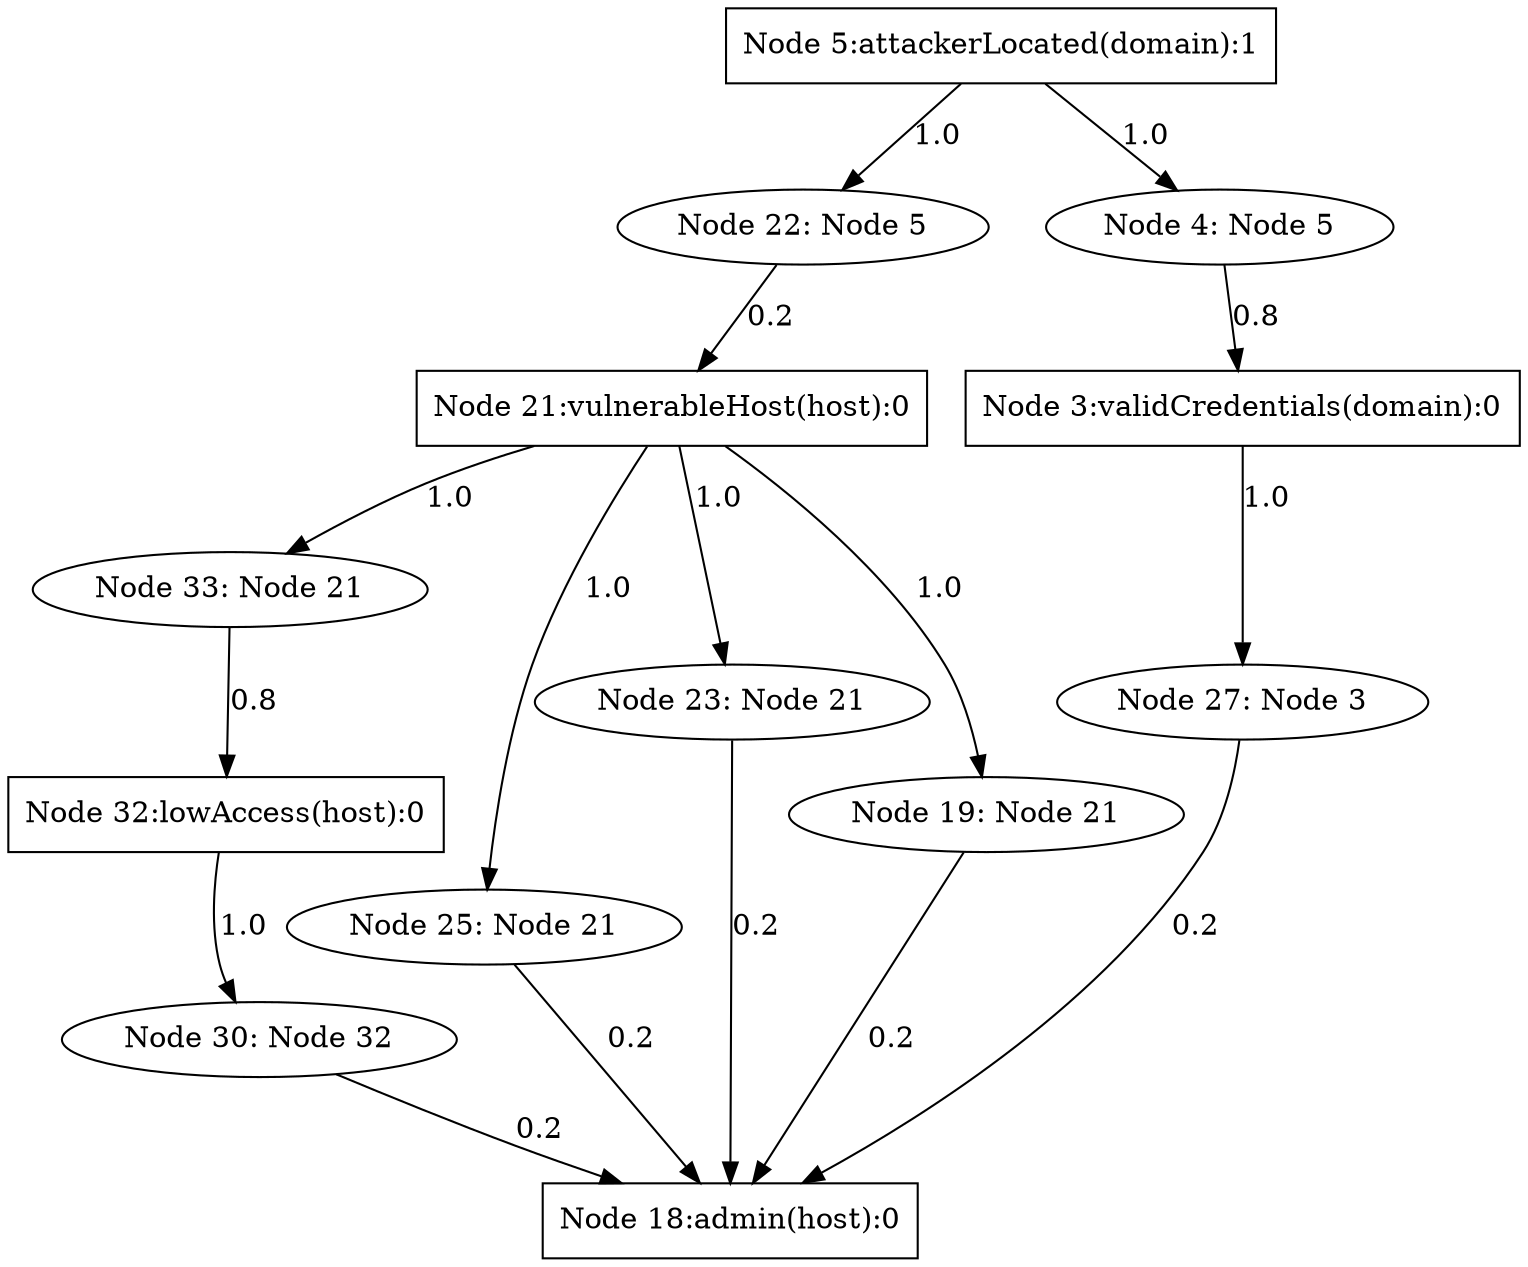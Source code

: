 strict digraph G {
  1 [ label="Node 33: Node 21" shape="ellipse" nodeType="AND" probArray="1.0" ];
  2 [ label="Node 32:lowAccess(host):0" shape="box" nodeType="OR" probArray="0.8" ];
  3 [ label="Node 30: Node 32" shape="ellipse" nodeType="AND" probArray="1.0" ];
  4 [ label="Node 27: Node 3" shape="ellipse" nodeType="AND" probArray="1.0" ];
  5 [ label="Node 25: Node 21" shape="ellipse" nodeType="AND" probArray="1.0" ];
  6 [ label="Node 23: Node 21" shape="ellipse" nodeType="AND" probArray="1.0" ];
  7 [ label="Node 22: Node 5" shape="ellipse" nodeType="AND" probArray="1.0" ];
  8 [ label="Node 21:vulnerableHost(host):0" shape="box" nodeType="OR" probArray="0.2" ];
  9 [ label="Node 19: Node 21" shape="ellipse" nodeType="AND" probArray="1.0" ];
  10 [ label="Node 18:admin(host):0" shape="box" nodeType="OR" probArray="0.2 0.2 0.2 0.2 0.2" ];
  11 [ label="Node 5:attackerLocated(domain):1" shape="box" nodeType="AND" probArray="1.0" ];
  12 [ label="Node 4: Node 5" shape="ellipse" nodeType="AND" probArray="1.0" ];
  13 [ label="Node 3:validCredentials(domain):0" shape="box" nodeType="OR" probArray="0.8" ];
  13 -> 4 [ label="1.0" color="black" ];
  12 -> 13 [ label="0.8" color="black" ];
  11 -> 12 [ label="1.0" color="black" ];
  11 -> 7 [ label="1.0" color="black" ];
  9 -> 10 [ label="0.2" color="black" ];
  8 -> 9 [ label="1.0" color="black" ];
  8 -> 6 [ label="1.0" color="black" ];
  8 -> 5 [ label="1.0" color="black" ];
  8 -> 1 [ label="1.0" color="black" ];
  7 -> 8 [ label="0.2" color="black" ];
  6 -> 10 [ label="0.2" color="black" ];
  5 -> 10 [ label="0.2" color="black" ];
  4 -> 10 [ label="0.2" color="black" ];
  3 -> 10 [ label="0.2" color="black" ];
  2 -> 3 [ label="1.0" color="black" ];
  1 -> 2 [ label="0.8" color="black" ];
}

